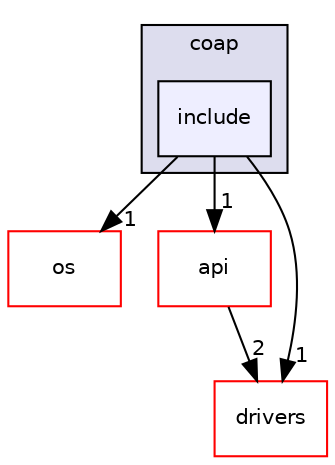 digraph "include" {
  compound=true
  node [ fontsize="10", fontname="Helvetica"];
  edge [ labelfontsize="10", labelfontname="Helvetica"];
  subgraph clusterdir_343c3b8af3990974a3d33eb9b8a837fd {
    graph [ bgcolor="#ddddee", pencolor="black", label="coap" fontname="Helvetica", fontsize="10", URL="dir_343c3b8af3990974a3d33eb9b8a837fd.html"]
  dir_00077fbb335f4b3b1e31593233038958 [shape=box, label="include", style="filled", fillcolor="#eeeeff", pencolor="black", URL="dir_00077fbb335f4b3b1e31593233038958.html"];
  }
  dir_06ad8601b5326a8d3233cc0ad1522a15 [shape=box label="os" fillcolor="white" style="filled" color="red" URL="dir_06ad8601b5326a8d3233cc0ad1522a15.html"];
  dir_435a1cbcff50261cf8c3dbf8934d9571 [shape=box label="api" fillcolor="white" style="filled" color="red" URL="dir_435a1cbcff50261cf8c3dbf8934d9571.html"];
  dir_2f5c403069b5344eab7b4067fcd4aac1 [shape=box label="drivers" fillcolor="white" style="filled" color="red" URL="dir_2f5c403069b5344eab7b4067fcd4aac1.html"];
  dir_00077fbb335f4b3b1e31593233038958->dir_06ad8601b5326a8d3233cc0ad1522a15 [headlabel="1", labeldistance=1.5 headhref="dir_000023_000019.html"];
  dir_00077fbb335f4b3b1e31593233038958->dir_435a1cbcff50261cf8c3dbf8934d9571 [headlabel="1", labeldistance=1.5 headhref="dir_000023_000024.html"];
  dir_00077fbb335f4b3b1e31593233038958->dir_2f5c403069b5344eab7b4067fcd4aac1 [headlabel="1", labeldistance=1.5 headhref="dir_000023_000026.html"];
  dir_435a1cbcff50261cf8c3dbf8934d9571->dir_2f5c403069b5344eab7b4067fcd4aac1 [headlabel="2", labeldistance=1.5 headhref="dir_000024_000026.html"];
}
